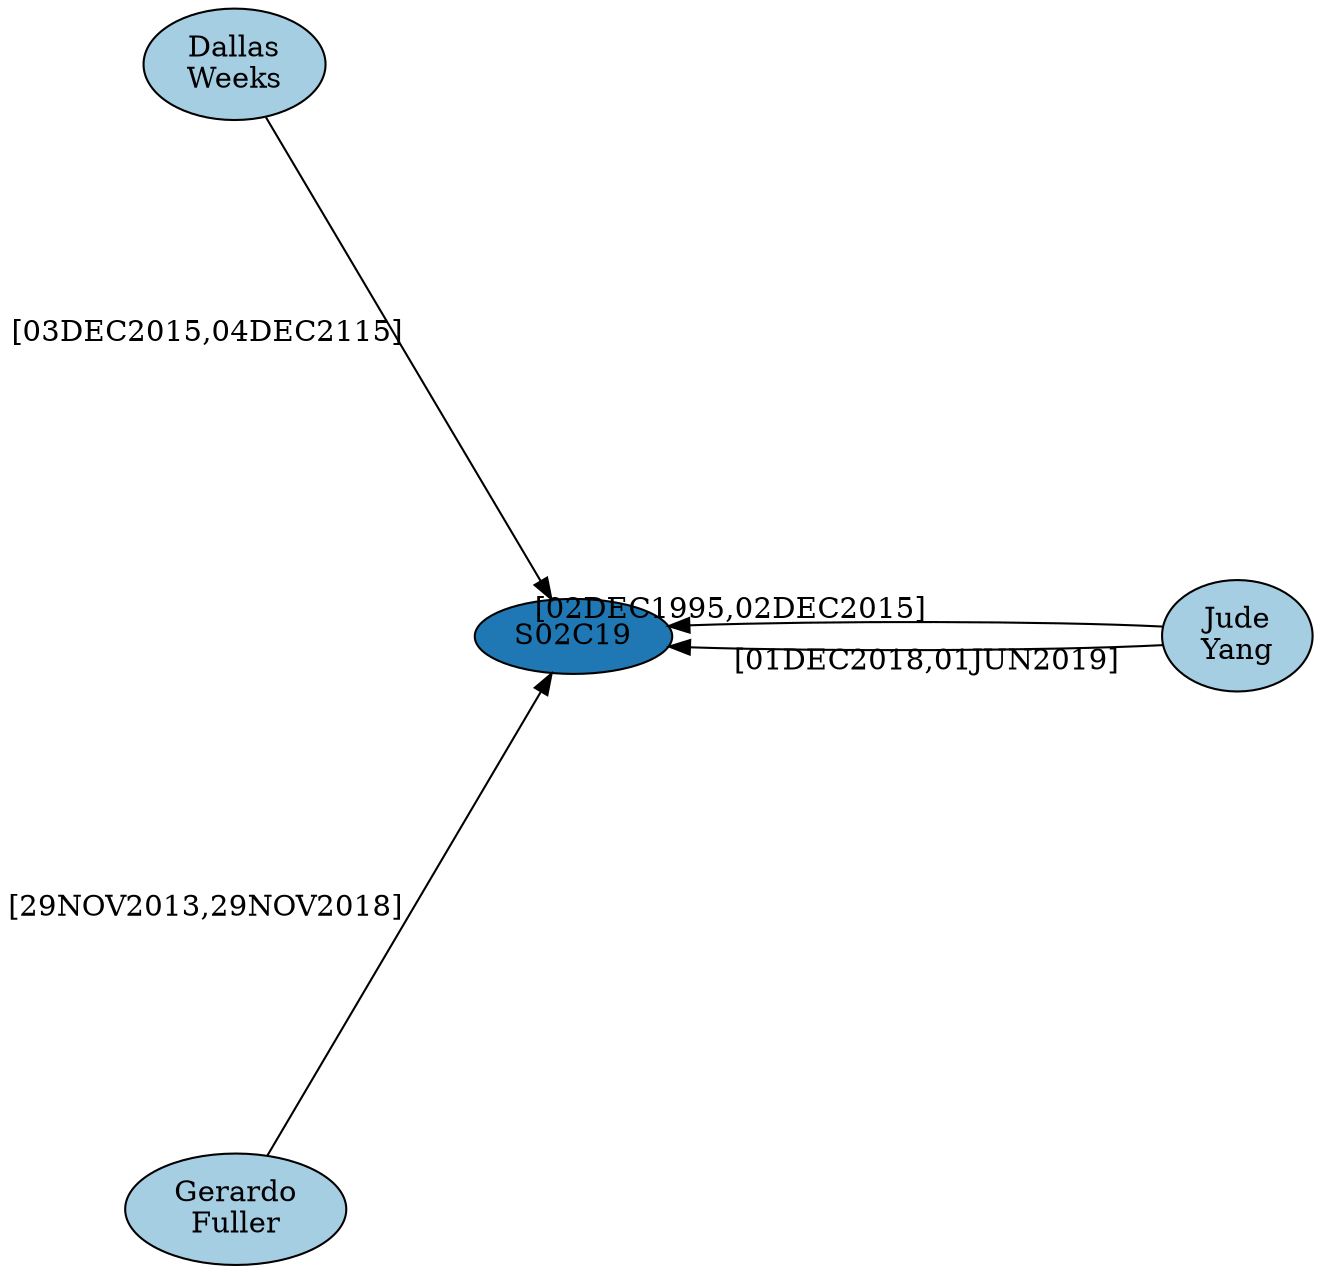 digraph G {
layout=sfdp
node[colorscheme=paired8, style=filled, color=black]
"I32876"[fillcolor= "1",label= "Jude\nYang"]
"I46914"[fillcolor= "1",label= "Dallas\nWeeks"]
"I02537"[fillcolor= "1",label= "Gerardo\nFuller"]
"R04P03S02C19"[fillcolor= "2",label= "S02C19"]
"I02537" -> "R04P03S02C19"[label= "[29NOV2013,29NOV2018]"]
"I32876" -> "R04P03S02C19"[label= "[01DEC2018,01JUN2019]"]
"I32876" -> "R04P03S02C19"[label= "[02DEC1995,02DEC2015]"]
"I46914" -> "R04P03S02C19"[label= "[03DEC2015,04DEC2115]"]
}
